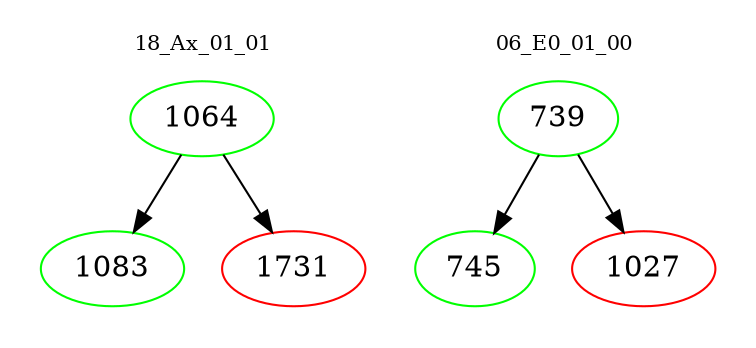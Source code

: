 digraph{
subgraph cluster_0 {
color = white
label = "18_Ax_01_01";
fontsize=10;
T0_1064 [label="1064", color="green"]
T0_1064 -> T0_1083 [color="black"]
T0_1083 [label="1083", color="green"]
T0_1064 -> T0_1731 [color="black"]
T0_1731 [label="1731", color="red"]
}
subgraph cluster_1 {
color = white
label = "06_E0_01_00";
fontsize=10;
T1_739 [label="739", color="green"]
T1_739 -> T1_745 [color="black"]
T1_745 [label="745", color="green"]
T1_739 -> T1_1027 [color="black"]
T1_1027 [label="1027", color="red"]
}
}
